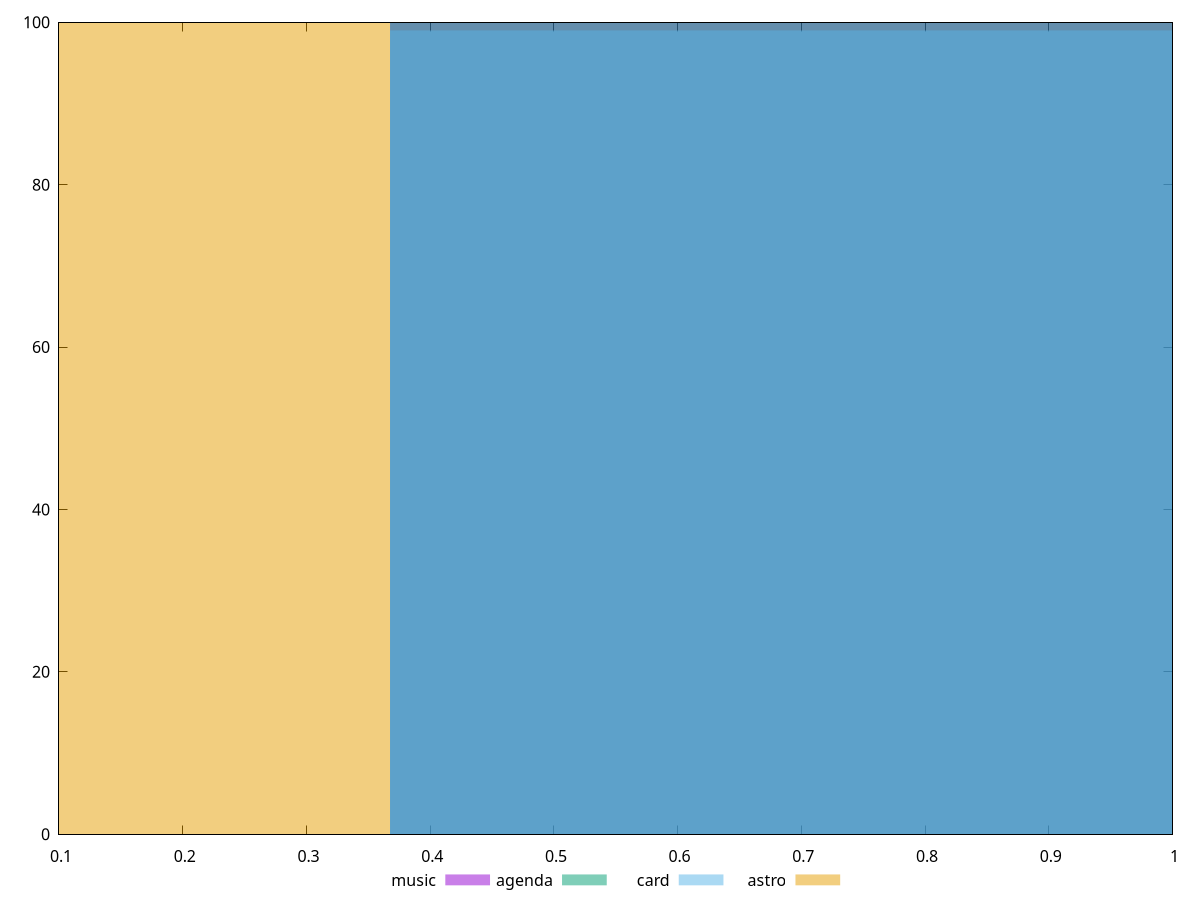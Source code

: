 reset

$music <<EOF
0.735118629677429 100
EOF

$agenda <<EOF
0.735118629677429 100
EOF

$card <<EOF
0.735118629677429 99
EOF

$astro <<EOF
0 100
EOF

set key outside below
set boxwidth 0.735118629677429
set xrange [0.1:1]
set yrange [0:100]
set trange [0:100]
set style fill transparent solid 0.5 noborder
set terminal svg size 640, 520 enhanced background rgb 'white'
set output "report/report_00029_2021-02-24T13-36-40.390Z/first-meaningful-paint/comparison/histogram/all_score.svg"

plot $music title "music" with boxes, \
     $agenda title "agenda" with boxes, \
     $card title "card" with boxes, \
     $astro title "astro" with boxes

reset
